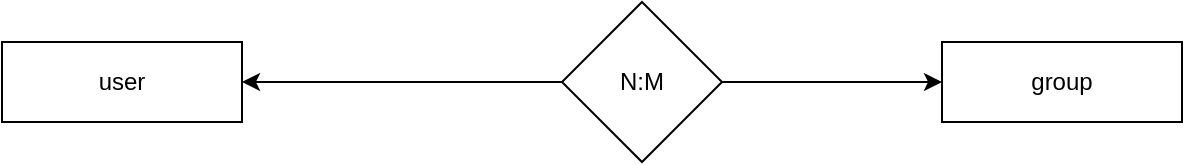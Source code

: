 <mxfile version="24.8.4">
  <diagram name="Página-1" id="sMffz4cxX_O1DQu2CV4w">
    <mxGraphModel dx="1050" dy="569" grid="1" gridSize="10" guides="1" tooltips="1" connect="1" arrows="1" fold="1" page="1" pageScale="1" pageWidth="827" pageHeight="1169" math="0" shadow="0">
      <root>
        <mxCell id="0" />
        <mxCell id="1" parent="0" />
        <mxCell id="Sw47yDHgjzvNuqYH38Y1-4" style="edgeStyle=orthogonalEdgeStyle;rounded=0;orthogonalLoop=1;jettySize=auto;html=1;exitX=0;exitY=0.5;exitDx=0;exitDy=0;entryX=1;entryY=0.5;entryDx=0;entryDy=0;" edge="1" parent="1" source="Sw47yDHgjzvNuqYH38Y1-1" target="Sw47yDHgjzvNuqYH38Y1-2">
          <mxGeometry relative="1" as="geometry" />
        </mxCell>
        <mxCell id="Sw47yDHgjzvNuqYH38Y1-5" style="edgeStyle=orthogonalEdgeStyle;rounded=0;orthogonalLoop=1;jettySize=auto;html=1;exitX=1;exitY=0.5;exitDx=0;exitDy=0;entryX=0;entryY=0.5;entryDx=0;entryDy=0;" edge="1" parent="1" source="Sw47yDHgjzvNuqYH38Y1-1" target="Sw47yDHgjzvNuqYH38Y1-3">
          <mxGeometry relative="1" as="geometry" />
        </mxCell>
        <mxCell id="Sw47yDHgjzvNuqYH38Y1-1" value="N:M" style="rhombus;whiteSpace=wrap;html=1;" vertex="1" parent="1">
          <mxGeometry x="390" y="130" width="80" height="80" as="geometry" />
        </mxCell>
        <mxCell id="Sw47yDHgjzvNuqYH38Y1-2" value="user" style="rounded=0;whiteSpace=wrap;html=1;" vertex="1" parent="1">
          <mxGeometry x="110" y="150" width="120" height="40" as="geometry" />
        </mxCell>
        <mxCell id="Sw47yDHgjzvNuqYH38Y1-3" value="group" style="rounded=0;whiteSpace=wrap;html=1;" vertex="1" parent="1">
          <mxGeometry x="580" y="150" width="120" height="40" as="geometry" />
        </mxCell>
      </root>
    </mxGraphModel>
  </diagram>
</mxfile>
